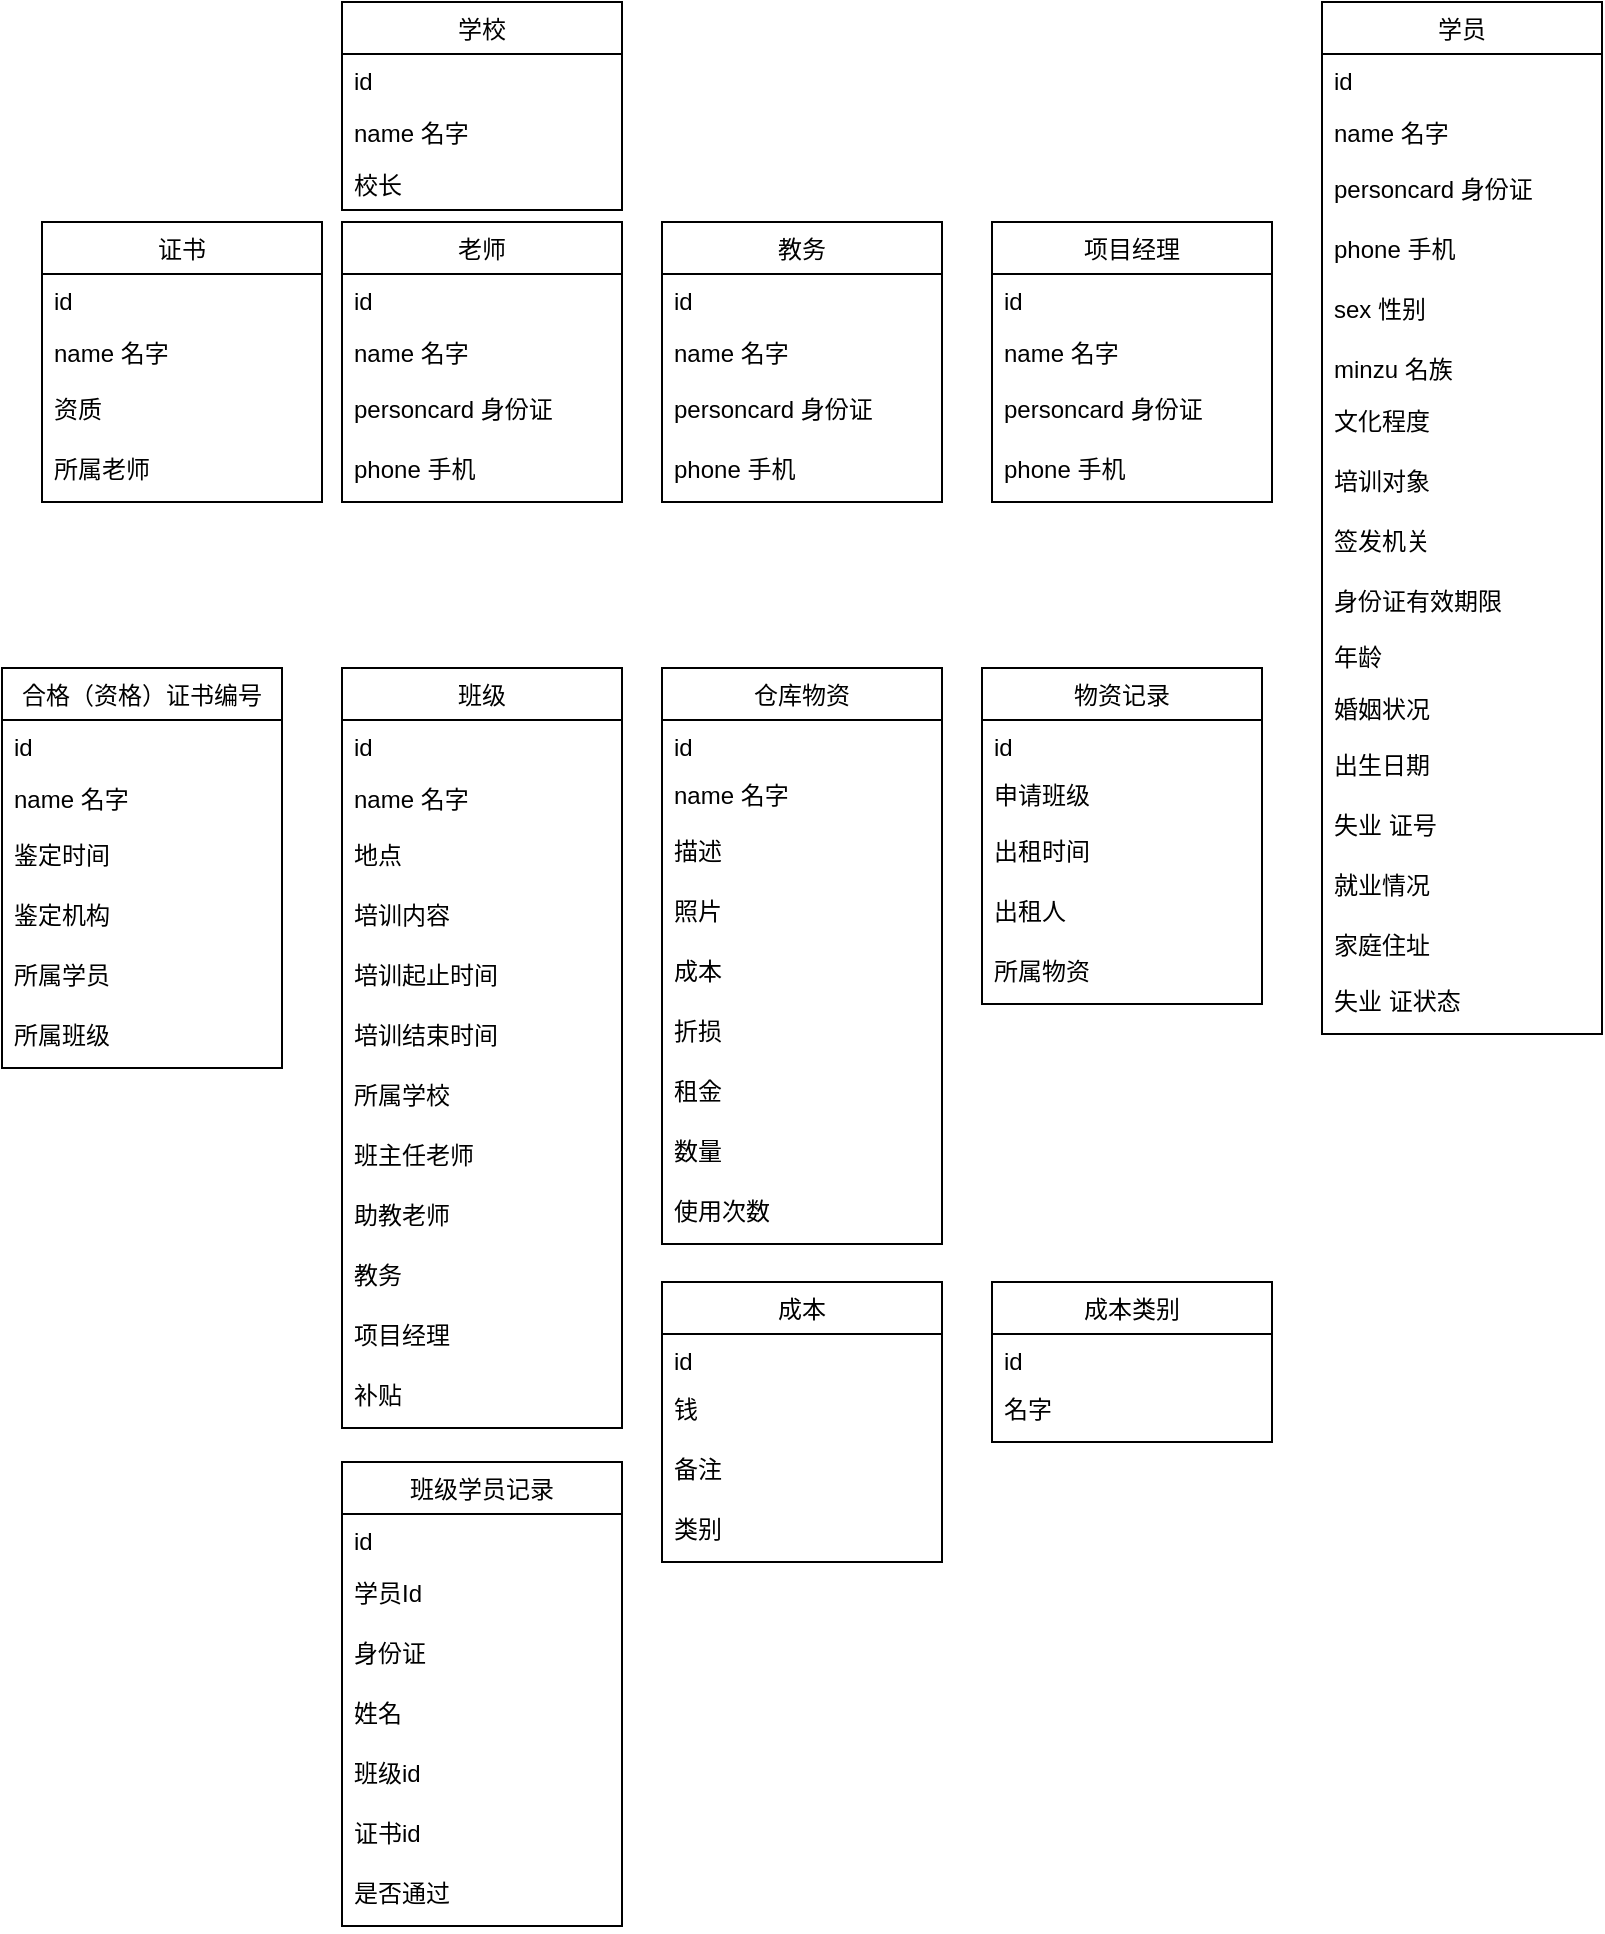 <mxfile version="12.4.2" type="github" pages="1">
  <diagram name="Page-1" id="c4acf3e9-155e-7222-9cf6-157b1a14988f">
    <mxGraphModel dx="2226" dy="735" grid="1" gridSize="10" guides="1" tooltips="1" connect="1" arrows="1" fold="1" page="1" pageScale="1" pageWidth="850" pageHeight="1100" background="#ffffff" math="0" shadow="0">
      <root>
        <mxCell id="0"/>
        <mxCell id="1" parent="0"/>
        <object label="学校" placeholders="1" id="DCEjESgWWxDY3fDXi7-q-1">
          <mxCell style="swimlane;fontStyle=0;childLayout=stackLayout;horizontal=1;startSize=26;fillColor=none;horizontalStack=0;resizeParent=1;resizeParentMax=0;resizeLast=0;collapsible=1;marginBottom=0;" parent="1" vertex="1">
            <mxGeometry x="30" y="20" width="140" height="104" as="geometry"/>
          </mxCell>
        </object>
        <mxCell id="DCEjESgWWxDY3fDXi7-q-2" value="id&#xa;" style="text;strokeColor=none;fillColor=none;align=left;verticalAlign=top;spacingLeft=4;spacingRight=4;overflow=hidden;rotatable=0;points=[[0,0.5],[1,0.5]];portConstraint=eastwest;" parent="DCEjESgWWxDY3fDXi7-q-1" vertex="1">
          <mxGeometry y="26" width="140" height="26" as="geometry"/>
        </mxCell>
        <mxCell id="DCEjESgWWxDY3fDXi7-q-3" value="name 名字" style="text;strokeColor=none;fillColor=none;align=left;verticalAlign=top;spacingLeft=4;spacingRight=4;overflow=hidden;rotatable=0;points=[[0,0.5],[1,0.5]];portConstraint=eastwest;" parent="DCEjESgWWxDY3fDXi7-q-1" vertex="1">
          <mxGeometry y="52" width="140" height="26" as="geometry"/>
        </mxCell>
        <mxCell id="uV5zr2iEdNJAFsknJArN-1" value="校长" style="text;strokeColor=none;fillColor=none;align=left;verticalAlign=top;spacingLeft=4;spacingRight=4;overflow=hidden;rotatable=0;points=[[0,0.5],[1,0.5]];portConstraint=eastwest;" parent="DCEjESgWWxDY3fDXi7-q-1" vertex="1">
          <mxGeometry y="78" width="140" height="26" as="geometry"/>
        </mxCell>
        <mxCell id="DCEjESgWWxDY3fDXi7-q-9" value="老师" style="swimlane;fontStyle=0;childLayout=stackLayout;horizontal=1;startSize=26;fillColor=none;horizontalStack=0;resizeParent=1;resizeParentMax=0;resizeLast=0;collapsible=1;marginBottom=0;" parent="1" vertex="1">
          <mxGeometry x="30" y="130" width="140" height="140" as="geometry"/>
        </mxCell>
        <mxCell id="DCEjESgWWxDY3fDXi7-q-10" value="id" style="text;strokeColor=none;fillColor=none;align=left;verticalAlign=top;spacingLeft=4;spacingRight=4;overflow=hidden;rotatable=0;points=[[0,0.5],[1,0.5]];portConstraint=eastwest;" parent="DCEjESgWWxDY3fDXi7-q-9" vertex="1">
          <mxGeometry y="26" width="140" height="26" as="geometry"/>
        </mxCell>
        <mxCell id="DCEjESgWWxDY3fDXi7-q-11" value="name 名字" style="text;strokeColor=none;fillColor=none;align=left;verticalAlign=top;spacingLeft=4;spacingRight=4;overflow=hidden;rotatable=0;points=[[0,0.5],[1,0.5]];portConstraint=eastwest;" parent="DCEjESgWWxDY3fDXi7-q-9" vertex="1">
          <mxGeometry y="52" width="140" height="28" as="geometry"/>
        </mxCell>
        <mxCell id="DCEjESgWWxDY3fDXi7-q-12" value="personcard 身份证" style="text;strokeColor=none;fillColor=none;align=left;verticalAlign=top;spacingLeft=4;spacingRight=4;overflow=hidden;rotatable=0;points=[[0,0.5],[1,0.5]];portConstraint=eastwest;" parent="DCEjESgWWxDY3fDXi7-q-9" vertex="1">
          <mxGeometry y="80" width="140" height="30" as="geometry"/>
        </mxCell>
        <mxCell id="DCEjESgWWxDY3fDXi7-q-15" value="phone 手机" style="text;strokeColor=none;fillColor=none;align=left;verticalAlign=top;spacingLeft=4;spacingRight=4;overflow=hidden;rotatable=0;points=[[0,0.5],[1,0.5]];portConstraint=eastwest;" parent="DCEjESgWWxDY3fDXi7-q-9" vertex="1">
          <mxGeometry y="110" width="140" height="30" as="geometry"/>
        </mxCell>
        <mxCell id="DCEjESgWWxDY3fDXi7-q-18" value="教务" style="swimlane;fontStyle=0;childLayout=stackLayout;horizontal=1;startSize=26;fillColor=none;horizontalStack=0;resizeParent=1;resizeParentMax=0;resizeLast=0;collapsible=1;marginBottom=0;" parent="1" vertex="1">
          <mxGeometry x="190" y="130" width="140" height="140" as="geometry"/>
        </mxCell>
        <mxCell id="DCEjESgWWxDY3fDXi7-q-19" value="id" style="text;strokeColor=none;fillColor=none;align=left;verticalAlign=top;spacingLeft=4;spacingRight=4;overflow=hidden;rotatable=0;points=[[0,0.5],[1,0.5]];portConstraint=eastwest;" parent="DCEjESgWWxDY3fDXi7-q-18" vertex="1">
          <mxGeometry y="26" width="140" height="26" as="geometry"/>
        </mxCell>
        <mxCell id="DCEjESgWWxDY3fDXi7-q-20" value="name 名字" style="text;strokeColor=none;fillColor=none;align=left;verticalAlign=top;spacingLeft=4;spacingRight=4;overflow=hidden;rotatable=0;points=[[0,0.5],[1,0.5]];portConstraint=eastwest;" parent="DCEjESgWWxDY3fDXi7-q-18" vertex="1">
          <mxGeometry y="52" width="140" height="28" as="geometry"/>
        </mxCell>
        <mxCell id="DCEjESgWWxDY3fDXi7-q-21" value="personcard 身份证" style="text;strokeColor=none;fillColor=none;align=left;verticalAlign=top;spacingLeft=4;spacingRight=4;overflow=hidden;rotatable=0;points=[[0,0.5],[1,0.5]];portConstraint=eastwest;" parent="DCEjESgWWxDY3fDXi7-q-18" vertex="1">
          <mxGeometry y="80" width="140" height="30" as="geometry"/>
        </mxCell>
        <mxCell id="DCEjESgWWxDY3fDXi7-q-22" value="phone 手机" style="text;strokeColor=none;fillColor=none;align=left;verticalAlign=top;spacingLeft=4;spacingRight=4;overflow=hidden;rotatable=0;points=[[0,0.5],[1,0.5]];portConstraint=eastwest;" parent="DCEjESgWWxDY3fDXi7-q-18" vertex="1">
          <mxGeometry y="110" width="140" height="30" as="geometry"/>
        </mxCell>
        <mxCell id="DCEjESgWWxDY3fDXi7-q-25" value="学员" style="swimlane;fontStyle=0;childLayout=stackLayout;horizontal=1;startSize=26;fillColor=none;horizontalStack=0;resizeParent=1;resizeParentMax=0;resizeLast=0;collapsible=1;marginBottom=0;" parent="1" vertex="1">
          <mxGeometry x="520" y="20" width="140" height="516" as="geometry"/>
        </mxCell>
        <mxCell id="DCEjESgWWxDY3fDXi7-q-26" value="id" style="text;strokeColor=none;fillColor=none;align=left;verticalAlign=top;spacingLeft=4;spacingRight=4;overflow=hidden;rotatable=0;points=[[0,0.5],[1,0.5]];portConstraint=eastwest;" parent="DCEjESgWWxDY3fDXi7-q-25" vertex="1">
          <mxGeometry y="26" width="140" height="26" as="geometry"/>
        </mxCell>
        <mxCell id="DCEjESgWWxDY3fDXi7-q-38" value="name 名字" style="text;strokeColor=none;fillColor=none;align=left;verticalAlign=top;spacingLeft=4;spacingRight=4;overflow=hidden;rotatable=0;points=[[0,0.5],[1,0.5]];portConstraint=eastwest;" parent="DCEjESgWWxDY3fDXi7-q-25" vertex="1">
          <mxGeometry y="52" width="140" height="28" as="geometry"/>
        </mxCell>
        <mxCell id="DCEjESgWWxDY3fDXi7-q-40" value="personcard 身份证" style="text;strokeColor=none;fillColor=none;align=left;verticalAlign=top;spacingLeft=4;spacingRight=4;overflow=hidden;rotatable=0;points=[[0,0.5],[1,0.5]];portConstraint=eastwest;" parent="DCEjESgWWxDY3fDXi7-q-25" vertex="1">
          <mxGeometry y="80" width="140" height="30" as="geometry"/>
        </mxCell>
        <mxCell id="DCEjESgWWxDY3fDXi7-q-35" value="phone 手机" style="text;strokeColor=none;fillColor=none;align=left;verticalAlign=top;spacingLeft=4;spacingRight=4;overflow=hidden;rotatable=0;points=[[0,0.5],[1,0.5]];portConstraint=eastwest;" parent="DCEjESgWWxDY3fDXi7-q-25" vertex="1">
          <mxGeometry y="110" width="140" height="30" as="geometry"/>
        </mxCell>
        <mxCell id="DCEjESgWWxDY3fDXi7-q-41" value="sex 性别" style="text;strokeColor=none;fillColor=none;align=left;verticalAlign=top;spacingLeft=4;spacingRight=4;overflow=hidden;rotatable=0;points=[[0,0.5],[1,0.5]];portConstraint=eastwest;" parent="DCEjESgWWxDY3fDXi7-q-25" vertex="1">
          <mxGeometry y="140" width="140" height="30" as="geometry"/>
        </mxCell>
        <mxCell id="DCEjESgWWxDY3fDXi7-q-39" value="minzu 名族" style="text;strokeColor=none;fillColor=none;align=left;verticalAlign=top;spacingLeft=4;spacingRight=4;overflow=hidden;rotatable=0;points=[[0,0.5],[1,0.5]];portConstraint=eastwest;" parent="DCEjESgWWxDY3fDXi7-q-25" vertex="1">
          <mxGeometry y="170" width="140" height="26" as="geometry"/>
        </mxCell>
        <mxCell id="DCEjESgWWxDY3fDXi7-q-37" value="文化程度" style="text;strokeColor=none;fillColor=none;align=left;verticalAlign=top;spacingLeft=4;spacingRight=4;overflow=hidden;rotatable=0;points=[[0,0.5],[1,0.5]];portConstraint=eastwest;" parent="DCEjESgWWxDY3fDXi7-q-25" vertex="1">
          <mxGeometry y="196" width="140" height="30" as="geometry"/>
        </mxCell>
        <mxCell id="DCEjESgWWxDY3fDXi7-q-36" value="培训对象" style="text;strokeColor=none;fillColor=none;align=left;verticalAlign=top;spacingLeft=4;spacingRight=4;overflow=hidden;rotatable=0;points=[[0,0.5],[1,0.5]];portConstraint=eastwest;" parent="DCEjESgWWxDY3fDXi7-q-25" vertex="1">
          <mxGeometry y="226" width="140" height="30" as="geometry"/>
        </mxCell>
        <mxCell id="DCEjESgWWxDY3fDXi7-q-34" value="签发机关" style="text;strokeColor=none;fillColor=none;align=left;verticalAlign=top;spacingLeft=4;spacingRight=4;overflow=hidden;rotatable=0;points=[[0,0.5],[1,0.5]];portConstraint=eastwest;" parent="DCEjESgWWxDY3fDXi7-q-25" vertex="1">
          <mxGeometry y="256" width="140" height="30" as="geometry"/>
        </mxCell>
        <mxCell id="DCEjESgWWxDY3fDXi7-q-33" value="身份证有效期限" style="text;strokeColor=none;fillColor=none;align=left;verticalAlign=top;spacingLeft=4;spacingRight=4;overflow=hidden;rotatable=0;points=[[0,0.5],[1,0.5]];portConstraint=eastwest;" parent="DCEjESgWWxDY3fDXi7-q-25" vertex="1">
          <mxGeometry y="286" width="140" height="28" as="geometry"/>
        </mxCell>
        <mxCell id="DCEjESgWWxDY3fDXi7-q-32" value="年龄" style="text;strokeColor=none;fillColor=none;align=left;verticalAlign=top;spacingLeft=4;spacingRight=4;overflow=hidden;rotatable=0;points=[[0,0.5],[1,0.5]];portConstraint=eastwest;" parent="DCEjESgWWxDY3fDXi7-q-25" vertex="1">
          <mxGeometry y="314" width="140" height="26" as="geometry"/>
        </mxCell>
        <mxCell id="DCEjESgWWxDY3fDXi7-q-27" value="婚姻状况" style="text;strokeColor=none;fillColor=none;align=left;verticalAlign=top;spacingLeft=4;spacingRight=4;overflow=hidden;rotatable=0;points=[[0,0.5],[1,0.5]];portConstraint=eastwest;" parent="DCEjESgWWxDY3fDXi7-q-25" vertex="1">
          <mxGeometry y="340" width="140" height="28" as="geometry"/>
        </mxCell>
        <mxCell id="DCEjESgWWxDY3fDXi7-q-28" value="出生日期" style="text;strokeColor=none;fillColor=none;align=left;verticalAlign=top;spacingLeft=4;spacingRight=4;overflow=hidden;rotatable=0;points=[[0,0.5],[1,0.5]];portConstraint=eastwest;" parent="DCEjESgWWxDY3fDXi7-q-25" vertex="1">
          <mxGeometry y="368" width="140" height="30" as="geometry"/>
        </mxCell>
        <mxCell id="DCEjESgWWxDY3fDXi7-q-44" value="失业 证号" style="text;strokeColor=none;fillColor=none;align=left;verticalAlign=top;spacingLeft=4;spacingRight=4;overflow=hidden;rotatable=0;points=[[0,0.5],[1,0.5]];portConstraint=eastwest;" parent="DCEjESgWWxDY3fDXi7-q-25" vertex="1">
          <mxGeometry y="398" width="140" height="30" as="geometry"/>
        </mxCell>
        <mxCell id="DCEjESgWWxDY3fDXi7-q-43" value="就业情况" style="text;strokeColor=none;fillColor=none;align=left;verticalAlign=top;spacingLeft=4;spacingRight=4;overflow=hidden;rotatable=0;points=[[0,0.5],[1,0.5]];portConstraint=eastwest;" parent="DCEjESgWWxDY3fDXi7-q-25" vertex="1">
          <mxGeometry y="428" width="140" height="30" as="geometry"/>
        </mxCell>
        <mxCell id="DCEjESgWWxDY3fDXi7-q-42" value="家庭住址" style="text;strokeColor=none;fillColor=none;align=left;verticalAlign=top;spacingLeft=4;spacingRight=4;overflow=hidden;rotatable=0;points=[[0,0.5],[1,0.5]];portConstraint=eastwest;" parent="DCEjESgWWxDY3fDXi7-q-25" vertex="1">
          <mxGeometry y="458" width="140" height="28" as="geometry"/>
        </mxCell>
        <mxCell id="DCEjESgWWxDY3fDXi7-q-29" value="失业 证状态&#xa;" style="text;strokeColor=none;fillColor=none;align=left;verticalAlign=top;spacingLeft=4;spacingRight=4;overflow=hidden;rotatable=0;points=[[0,0.5],[1,0.5]];portConstraint=eastwest;" parent="DCEjESgWWxDY3fDXi7-q-25" vertex="1">
          <mxGeometry y="486" width="140" height="30" as="geometry"/>
        </mxCell>
        <mxCell id="DCEjESgWWxDY3fDXi7-q-45" value="合格（资格）证书编号" style="swimlane;fontStyle=0;childLayout=stackLayout;horizontal=1;startSize=26;fillColor=none;horizontalStack=0;resizeParent=1;resizeParentMax=0;resizeLast=0;collapsible=1;marginBottom=0;" parent="1" vertex="1">
          <mxGeometry x="-140" y="353" width="140" height="200" as="geometry"/>
        </mxCell>
        <mxCell id="DCEjESgWWxDY3fDXi7-q-46" value="id" style="text;strokeColor=none;fillColor=none;align=left;verticalAlign=top;spacingLeft=4;spacingRight=4;overflow=hidden;rotatable=0;points=[[0,0.5],[1,0.5]];portConstraint=eastwest;" parent="DCEjESgWWxDY3fDXi7-q-45" vertex="1">
          <mxGeometry y="26" width="140" height="26" as="geometry"/>
        </mxCell>
        <mxCell id="DCEjESgWWxDY3fDXi7-q-47" value="name 名字" style="text;strokeColor=none;fillColor=none;align=left;verticalAlign=top;spacingLeft=4;spacingRight=4;overflow=hidden;rotatable=0;points=[[0,0.5],[1,0.5]];portConstraint=eastwest;" parent="DCEjESgWWxDY3fDXi7-q-45" vertex="1">
          <mxGeometry y="52" width="140" height="28" as="geometry"/>
        </mxCell>
        <mxCell id="DCEjESgWWxDY3fDXi7-q-49" value="鉴定时间" style="text;strokeColor=none;fillColor=none;align=left;verticalAlign=top;spacingLeft=4;spacingRight=4;overflow=hidden;rotatable=0;points=[[0,0.5],[1,0.5]];portConstraint=eastwest;" parent="DCEjESgWWxDY3fDXi7-q-45" vertex="1">
          <mxGeometry y="80" width="140" height="30" as="geometry"/>
        </mxCell>
        <mxCell id="DCEjESgWWxDY3fDXi7-q-50" value="鉴定机构" style="text;strokeColor=none;fillColor=none;align=left;verticalAlign=top;spacingLeft=4;spacingRight=4;overflow=hidden;rotatable=0;points=[[0,0.5],[1,0.5]];portConstraint=eastwest;" parent="DCEjESgWWxDY3fDXi7-q-45" vertex="1">
          <mxGeometry y="110" width="140" height="30" as="geometry"/>
        </mxCell>
        <mxCell id="DCEjESgWWxDY3fDXi7-q-53" value="所属学员" style="text;strokeColor=none;fillColor=none;align=left;verticalAlign=top;spacingLeft=4;spacingRight=4;overflow=hidden;rotatable=0;points=[[0,0.5],[1,0.5]];portConstraint=eastwest;" parent="DCEjESgWWxDY3fDXi7-q-45" vertex="1">
          <mxGeometry y="140" width="140" height="30" as="geometry"/>
        </mxCell>
        <mxCell id="DCEjESgWWxDY3fDXi7-q-52" value="所属班级" style="text;strokeColor=none;fillColor=none;align=left;verticalAlign=top;spacingLeft=4;spacingRight=4;overflow=hidden;rotatable=0;points=[[0,0.5],[1,0.5]];portConstraint=eastwest;" parent="DCEjESgWWxDY3fDXi7-q-45" vertex="1">
          <mxGeometry y="170" width="140" height="30" as="geometry"/>
        </mxCell>
        <mxCell id="DCEjESgWWxDY3fDXi7-q-54" value="项目经理" style="swimlane;fontStyle=0;childLayout=stackLayout;horizontal=1;startSize=26;fillColor=none;horizontalStack=0;resizeParent=1;resizeParentMax=0;resizeLast=0;collapsible=1;marginBottom=0;" parent="1" vertex="1">
          <mxGeometry x="355" y="130" width="140" height="140" as="geometry"/>
        </mxCell>
        <mxCell id="DCEjESgWWxDY3fDXi7-q-55" value="id" style="text;strokeColor=none;fillColor=none;align=left;verticalAlign=top;spacingLeft=4;spacingRight=4;overflow=hidden;rotatable=0;points=[[0,0.5],[1,0.5]];portConstraint=eastwest;" parent="DCEjESgWWxDY3fDXi7-q-54" vertex="1">
          <mxGeometry y="26" width="140" height="26" as="geometry"/>
        </mxCell>
        <mxCell id="DCEjESgWWxDY3fDXi7-q-56" value="name 名字" style="text;strokeColor=none;fillColor=none;align=left;verticalAlign=top;spacingLeft=4;spacingRight=4;overflow=hidden;rotatable=0;points=[[0,0.5],[1,0.5]];portConstraint=eastwest;" parent="DCEjESgWWxDY3fDXi7-q-54" vertex="1">
          <mxGeometry y="52" width="140" height="28" as="geometry"/>
        </mxCell>
        <mxCell id="DCEjESgWWxDY3fDXi7-q-57" value="personcard 身份证" style="text;strokeColor=none;fillColor=none;align=left;verticalAlign=top;spacingLeft=4;spacingRight=4;overflow=hidden;rotatable=0;points=[[0,0.5],[1,0.5]];portConstraint=eastwest;" parent="DCEjESgWWxDY3fDXi7-q-54" vertex="1">
          <mxGeometry y="80" width="140" height="30" as="geometry"/>
        </mxCell>
        <mxCell id="DCEjESgWWxDY3fDXi7-q-58" value="phone 手机" style="text;strokeColor=none;fillColor=none;align=left;verticalAlign=top;spacingLeft=4;spacingRight=4;overflow=hidden;rotatable=0;points=[[0,0.5],[1,0.5]];portConstraint=eastwest;" parent="DCEjESgWWxDY3fDXi7-q-54" vertex="1">
          <mxGeometry y="110" width="140" height="30" as="geometry"/>
        </mxCell>
        <mxCell id="DCEjESgWWxDY3fDXi7-q-61" value="班级" style="swimlane;fontStyle=0;childLayout=stackLayout;horizontal=1;startSize=26;fillColor=none;horizontalStack=0;resizeParent=1;resizeParentMax=0;resizeLast=0;collapsible=1;marginBottom=0;" parent="1" vertex="1">
          <mxGeometry x="30" y="353" width="140" height="380" as="geometry"/>
        </mxCell>
        <mxCell id="DCEjESgWWxDY3fDXi7-q-62" value="id" style="text;strokeColor=none;fillColor=none;align=left;verticalAlign=top;spacingLeft=4;spacingRight=4;overflow=hidden;rotatable=0;points=[[0,0.5],[1,0.5]];portConstraint=eastwest;" parent="DCEjESgWWxDY3fDXi7-q-61" vertex="1">
          <mxGeometry y="26" width="140" height="26" as="geometry"/>
        </mxCell>
        <mxCell id="DCEjESgWWxDY3fDXi7-q-63" value="name 名字" style="text;strokeColor=none;fillColor=none;align=left;verticalAlign=top;spacingLeft=4;spacingRight=4;overflow=hidden;rotatable=0;points=[[0,0.5],[1,0.5]];portConstraint=eastwest;" parent="DCEjESgWWxDY3fDXi7-q-61" vertex="1">
          <mxGeometry y="52" width="140" height="28" as="geometry"/>
        </mxCell>
        <mxCell id="DCEjESgWWxDY3fDXi7-q-64" value="地点" style="text;strokeColor=none;fillColor=none;align=left;verticalAlign=top;spacingLeft=4;spacingRight=4;overflow=hidden;rotatable=0;points=[[0,0.5],[1,0.5]];portConstraint=eastwest;" parent="DCEjESgWWxDY3fDXi7-q-61" vertex="1">
          <mxGeometry y="80" width="140" height="30" as="geometry"/>
        </mxCell>
        <mxCell id="DCEjESgWWxDY3fDXi7-q-68" value="培训内容" style="text;strokeColor=none;fillColor=none;align=left;verticalAlign=top;spacingLeft=4;spacingRight=4;overflow=hidden;rotatable=0;points=[[0,0.5],[1,0.5]];portConstraint=eastwest;" parent="DCEjESgWWxDY3fDXi7-q-61" vertex="1">
          <mxGeometry y="110" width="140" height="30" as="geometry"/>
        </mxCell>
        <mxCell id="DCEjESgWWxDY3fDXi7-q-65" value="培训起止时间" style="text;strokeColor=none;fillColor=none;align=left;verticalAlign=top;spacingLeft=4;spacingRight=4;overflow=hidden;rotatable=0;points=[[0,0.5],[1,0.5]];portConstraint=eastwest;" parent="DCEjESgWWxDY3fDXi7-q-61" vertex="1">
          <mxGeometry y="140" width="140" height="30" as="geometry"/>
        </mxCell>
        <mxCell id="DCEjESgWWxDY3fDXi7-q-66" value="培训结束时间" style="text;strokeColor=none;fillColor=none;align=left;verticalAlign=top;spacingLeft=4;spacingRight=4;overflow=hidden;rotatable=0;points=[[0,0.5],[1,0.5]];portConstraint=eastwest;" parent="DCEjESgWWxDY3fDXi7-q-61" vertex="1">
          <mxGeometry y="170" width="140" height="30" as="geometry"/>
        </mxCell>
        <mxCell id="DCEjESgWWxDY3fDXi7-q-67" value="所属学校" style="text;strokeColor=none;fillColor=none;align=left;verticalAlign=top;spacingLeft=4;spacingRight=4;overflow=hidden;rotatable=0;points=[[0,0.5],[1,0.5]];portConstraint=eastwest;" parent="DCEjESgWWxDY3fDXi7-q-61" vertex="1">
          <mxGeometry y="200" width="140" height="30" as="geometry"/>
        </mxCell>
        <mxCell id="DCEjESgWWxDY3fDXi7-q-74" value="班主任老师" style="text;strokeColor=none;fillColor=none;align=left;verticalAlign=top;spacingLeft=4;spacingRight=4;overflow=hidden;rotatable=0;points=[[0,0.5],[1,0.5]];portConstraint=eastwest;" parent="DCEjESgWWxDY3fDXi7-q-61" vertex="1">
          <mxGeometry y="230" width="140" height="30" as="geometry"/>
        </mxCell>
        <mxCell id="DCEjESgWWxDY3fDXi7-q-73" value="助教老师" style="text;strokeColor=none;fillColor=none;align=left;verticalAlign=top;spacingLeft=4;spacingRight=4;overflow=hidden;rotatable=0;points=[[0,0.5],[1,0.5]];portConstraint=eastwest;" parent="DCEjESgWWxDY3fDXi7-q-61" vertex="1">
          <mxGeometry y="260" width="140" height="30" as="geometry"/>
        </mxCell>
        <mxCell id="DCEjESgWWxDY3fDXi7-q-72" value="教务" style="text;strokeColor=none;fillColor=none;align=left;verticalAlign=top;spacingLeft=4;spacingRight=4;overflow=hidden;rotatable=0;points=[[0,0.5],[1,0.5]];portConstraint=eastwest;" parent="DCEjESgWWxDY3fDXi7-q-61" vertex="1">
          <mxGeometry y="290" width="140" height="30" as="geometry"/>
        </mxCell>
        <mxCell id="DCEjESgWWxDY3fDXi7-q-71" value="项目经理" style="text;strokeColor=none;fillColor=none;align=left;verticalAlign=top;spacingLeft=4;spacingRight=4;overflow=hidden;rotatable=0;points=[[0,0.5],[1,0.5]];portConstraint=eastwest;" parent="DCEjESgWWxDY3fDXi7-q-61" vertex="1">
          <mxGeometry y="320" width="140" height="30" as="geometry"/>
        </mxCell>
        <mxCell id="DCEjESgWWxDY3fDXi7-q-125" value="补贴" style="text;strokeColor=none;fillColor=none;align=left;verticalAlign=top;spacingLeft=4;spacingRight=4;overflow=hidden;rotatable=0;points=[[0,0.5],[1,0.5]];portConstraint=eastwest;" parent="DCEjESgWWxDY3fDXi7-q-61" vertex="1">
          <mxGeometry y="350" width="140" height="30" as="geometry"/>
        </mxCell>
        <mxCell id="DCEjESgWWxDY3fDXi7-q-75" value="仓库物资" style="swimlane;fontStyle=0;childLayout=stackLayout;horizontal=1;startSize=26;fillColor=none;horizontalStack=0;resizeParent=1;resizeParentMax=0;resizeLast=0;collapsible=1;marginBottom=0;" parent="1" vertex="1">
          <mxGeometry x="190" y="353" width="140" height="288" as="geometry"/>
        </mxCell>
        <mxCell id="DCEjESgWWxDY3fDXi7-q-76" value="id" style="text;strokeColor=none;fillColor=none;align=left;verticalAlign=top;spacingLeft=4;spacingRight=4;overflow=hidden;rotatable=0;points=[[0,0.5],[1,0.5]];portConstraint=eastwest;" parent="DCEjESgWWxDY3fDXi7-q-75" vertex="1">
          <mxGeometry y="26" width="140" height="24" as="geometry"/>
        </mxCell>
        <mxCell id="DCEjESgWWxDY3fDXi7-q-77" value="name 名字" style="text;strokeColor=none;fillColor=none;align=left;verticalAlign=top;spacingLeft=4;spacingRight=4;overflow=hidden;rotatable=0;points=[[0,0.5],[1,0.5]];portConstraint=eastwest;" parent="DCEjESgWWxDY3fDXi7-q-75" vertex="1">
          <mxGeometry y="50" width="140" height="28" as="geometry"/>
        </mxCell>
        <mxCell id="DCEjESgWWxDY3fDXi7-q-78" value="描述" style="text;strokeColor=none;fillColor=none;align=left;verticalAlign=top;spacingLeft=4;spacingRight=4;overflow=hidden;rotatable=0;points=[[0,0.5],[1,0.5]];portConstraint=eastwest;" parent="DCEjESgWWxDY3fDXi7-q-75" vertex="1">
          <mxGeometry y="78" width="140" height="30" as="geometry"/>
        </mxCell>
        <mxCell id="DCEjESgWWxDY3fDXi7-q-79" value="照片" style="text;strokeColor=none;fillColor=none;align=left;verticalAlign=top;spacingLeft=4;spacingRight=4;overflow=hidden;rotatable=0;points=[[0,0.5],[1,0.5]];portConstraint=eastwest;" parent="DCEjESgWWxDY3fDXi7-q-75" vertex="1">
          <mxGeometry y="108" width="140" height="30" as="geometry"/>
        </mxCell>
        <mxCell id="DCEjESgWWxDY3fDXi7-q-80" value="成本" style="text;strokeColor=none;fillColor=none;align=left;verticalAlign=top;spacingLeft=4;spacingRight=4;overflow=hidden;rotatable=0;points=[[0,0.5],[1,0.5]];portConstraint=eastwest;" parent="DCEjESgWWxDY3fDXi7-q-75" vertex="1">
          <mxGeometry y="138" width="140" height="30" as="geometry"/>
        </mxCell>
        <mxCell id="DCEjESgWWxDY3fDXi7-q-81" value="折损" style="text;strokeColor=none;fillColor=none;align=left;verticalAlign=top;spacingLeft=4;spacingRight=4;overflow=hidden;rotatable=0;points=[[0,0.5],[1,0.5]];portConstraint=eastwest;" parent="DCEjESgWWxDY3fDXi7-q-75" vertex="1">
          <mxGeometry y="168" width="140" height="30" as="geometry"/>
        </mxCell>
        <mxCell id="DCEjESgWWxDY3fDXi7-q-82" value="租金" style="text;strokeColor=none;fillColor=none;align=left;verticalAlign=top;spacingLeft=4;spacingRight=4;overflow=hidden;rotatable=0;points=[[0,0.5],[1,0.5]];portConstraint=eastwest;" parent="DCEjESgWWxDY3fDXi7-q-75" vertex="1">
          <mxGeometry y="198" width="140" height="30" as="geometry"/>
        </mxCell>
        <mxCell id="DCEjESgWWxDY3fDXi7-q-83" value="数量" style="text;strokeColor=none;fillColor=none;align=left;verticalAlign=top;spacingLeft=4;spacingRight=4;overflow=hidden;rotatable=0;points=[[0,0.5],[1,0.5]];portConstraint=eastwest;" parent="DCEjESgWWxDY3fDXi7-q-75" vertex="1">
          <mxGeometry y="228" width="140" height="30" as="geometry"/>
        </mxCell>
        <mxCell id="DCEjESgWWxDY3fDXi7-q-87" value="使用次数" style="text;strokeColor=none;fillColor=none;align=left;verticalAlign=top;spacingLeft=4;spacingRight=4;overflow=hidden;rotatable=0;points=[[0,0.5],[1,0.5]];portConstraint=eastwest;" parent="DCEjESgWWxDY3fDXi7-q-75" vertex="1">
          <mxGeometry y="258" width="140" height="30" as="geometry"/>
        </mxCell>
        <mxCell id="DCEjESgWWxDY3fDXi7-q-88" value="物资记录" style="swimlane;fontStyle=0;childLayout=stackLayout;horizontal=1;startSize=26;fillColor=none;horizontalStack=0;resizeParent=1;resizeParentMax=0;resizeLast=0;collapsible=1;marginBottom=0;" parent="1" vertex="1">
          <mxGeometry x="350" y="353" width="140" height="168" as="geometry"/>
        </mxCell>
        <mxCell id="DCEjESgWWxDY3fDXi7-q-89" value="id" style="text;strokeColor=none;fillColor=none;align=left;verticalAlign=top;spacingLeft=4;spacingRight=4;overflow=hidden;rotatable=0;points=[[0,0.5],[1,0.5]];portConstraint=eastwest;" parent="DCEjESgWWxDY3fDXi7-q-88" vertex="1">
          <mxGeometry y="26" width="140" height="24" as="geometry"/>
        </mxCell>
        <mxCell id="DCEjESgWWxDY3fDXi7-q-90" value="申请班级" style="text;strokeColor=none;fillColor=none;align=left;verticalAlign=top;spacingLeft=4;spacingRight=4;overflow=hidden;rotatable=0;points=[[0,0.5],[1,0.5]];portConstraint=eastwest;" parent="DCEjESgWWxDY3fDXi7-q-88" vertex="1">
          <mxGeometry y="50" width="140" height="28" as="geometry"/>
        </mxCell>
        <mxCell id="DCEjESgWWxDY3fDXi7-q-95" value="出租时间" style="text;strokeColor=none;fillColor=none;align=left;verticalAlign=top;spacingLeft=4;spacingRight=4;overflow=hidden;rotatable=0;points=[[0,0.5],[1,0.5]];portConstraint=eastwest;" parent="DCEjESgWWxDY3fDXi7-q-88" vertex="1">
          <mxGeometry y="78" width="140" height="30" as="geometry"/>
        </mxCell>
        <mxCell id="DCEjESgWWxDY3fDXi7-q-96" value="出租人" style="text;strokeColor=none;fillColor=none;align=left;verticalAlign=top;spacingLeft=4;spacingRight=4;overflow=hidden;rotatable=0;points=[[0,0.5],[1,0.5]];portConstraint=eastwest;" parent="DCEjESgWWxDY3fDXi7-q-88" vertex="1">
          <mxGeometry y="108" width="140" height="30" as="geometry"/>
        </mxCell>
        <mxCell id="DCEjESgWWxDY3fDXi7-q-97" value="所属物资" style="text;strokeColor=none;fillColor=none;align=left;verticalAlign=top;spacingLeft=4;spacingRight=4;overflow=hidden;rotatable=0;points=[[0,0.5],[1,0.5]];portConstraint=eastwest;" parent="DCEjESgWWxDY3fDXi7-q-88" vertex="1">
          <mxGeometry y="138" width="140" height="30" as="geometry"/>
        </mxCell>
        <mxCell id="DCEjESgWWxDY3fDXi7-q-98" value="成本" style="swimlane;fontStyle=0;childLayout=stackLayout;horizontal=1;startSize=26;fillColor=none;horizontalStack=0;resizeParent=1;resizeParentMax=0;resizeLast=0;collapsible=1;marginBottom=0;" parent="1" vertex="1">
          <mxGeometry x="190" y="660" width="140" height="140" as="geometry"/>
        </mxCell>
        <mxCell id="DCEjESgWWxDY3fDXi7-q-99" value="id" style="text;strokeColor=none;fillColor=none;align=left;verticalAlign=top;spacingLeft=4;spacingRight=4;overflow=hidden;rotatable=0;points=[[0,0.5],[1,0.5]];portConstraint=eastwest;" parent="DCEjESgWWxDY3fDXi7-q-98" vertex="1">
          <mxGeometry y="26" width="140" height="24" as="geometry"/>
        </mxCell>
        <mxCell id="DCEjESgWWxDY3fDXi7-q-105" value="钱" style="text;strokeColor=none;fillColor=none;align=left;verticalAlign=top;spacingLeft=4;spacingRight=4;overflow=hidden;rotatable=0;points=[[0,0.5],[1,0.5]];portConstraint=eastwest;" parent="DCEjESgWWxDY3fDXi7-q-98" vertex="1">
          <mxGeometry y="50" width="140" height="30" as="geometry"/>
        </mxCell>
        <mxCell id="DCEjESgWWxDY3fDXi7-q-106" value="备注" style="text;strokeColor=none;fillColor=none;align=left;verticalAlign=top;spacingLeft=4;spacingRight=4;overflow=hidden;rotatable=0;points=[[0,0.5],[1,0.5]];portConstraint=eastwest;" parent="DCEjESgWWxDY3fDXi7-q-98" vertex="1">
          <mxGeometry y="80" width="140" height="30" as="geometry"/>
        </mxCell>
        <mxCell id="DCEjESgWWxDY3fDXi7-q-107" value="类别" style="text;strokeColor=none;fillColor=none;align=left;verticalAlign=top;spacingLeft=4;spacingRight=4;overflow=hidden;rotatable=0;points=[[0,0.5],[1,0.5]];portConstraint=eastwest;" parent="DCEjESgWWxDY3fDXi7-q-98" vertex="1">
          <mxGeometry y="110" width="140" height="30" as="geometry"/>
        </mxCell>
        <mxCell id="DCEjESgWWxDY3fDXi7-q-108" value="成本类别" style="swimlane;fontStyle=0;childLayout=stackLayout;horizontal=1;startSize=26;fillColor=none;horizontalStack=0;resizeParent=1;resizeParentMax=0;resizeLast=0;collapsible=1;marginBottom=0;" parent="1" vertex="1">
          <mxGeometry x="355" y="660" width="140" height="80" as="geometry"/>
        </mxCell>
        <mxCell id="DCEjESgWWxDY3fDXi7-q-109" value="id" style="text;strokeColor=none;fillColor=none;align=left;verticalAlign=top;spacingLeft=4;spacingRight=4;overflow=hidden;rotatable=0;points=[[0,0.5],[1,0.5]];portConstraint=eastwest;" parent="DCEjESgWWxDY3fDXi7-q-108" vertex="1">
          <mxGeometry y="26" width="140" height="24" as="geometry"/>
        </mxCell>
        <mxCell id="DCEjESgWWxDY3fDXi7-q-110" value="名字" style="text;strokeColor=none;fillColor=none;align=left;verticalAlign=top;spacingLeft=4;spacingRight=4;overflow=hidden;rotatable=0;points=[[0,0.5],[1,0.5]];portConstraint=eastwest;" parent="DCEjESgWWxDY3fDXi7-q-108" vertex="1">
          <mxGeometry y="50" width="140" height="30" as="geometry"/>
        </mxCell>
        <mxCell id="DCEjESgWWxDY3fDXi7-q-113" value="班级学员记录" style="swimlane;fontStyle=0;childLayout=stackLayout;horizontal=1;startSize=26;fillColor=none;horizontalStack=0;resizeParent=1;resizeParentMax=0;resizeLast=0;collapsible=1;marginBottom=0;" parent="1" vertex="1">
          <mxGeometry x="30" y="750" width="140" height="232" as="geometry"/>
        </mxCell>
        <mxCell id="DCEjESgWWxDY3fDXi7-q-114" value="id" style="text;strokeColor=none;fillColor=none;align=left;verticalAlign=top;spacingLeft=4;spacingRight=4;overflow=hidden;rotatable=0;points=[[0,0.5],[1,0.5]];portConstraint=eastwest;" parent="DCEjESgWWxDY3fDXi7-q-113" vertex="1">
          <mxGeometry y="26" width="140" height="26" as="geometry"/>
        </mxCell>
        <mxCell id="DCEjESgWWxDY3fDXi7-q-116" value="学员Id" style="text;strokeColor=none;fillColor=none;align=left;verticalAlign=top;spacingLeft=4;spacingRight=4;overflow=hidden;rotatable=0;points=[[0,0.5],[1,0.5]];portConstraint=eastwest;" parent="DCEjESgWWxDY3fDXi7-q-113" vertex="1">
          <mxGeometry y="52" width="140" height="30" as="geometry"/>
        </mxCell>
        <mxCell id="DCEjESgWWxDY3fDXi7-q-117" value="身份证" style="text;strokeColor=none;fillColor=none;align=left;verticalAlign=top;spacingLeft=4;spacingRight=4;overflow=hidden;rotatable=0;points=[[0,0.5],[1,0.5]];portConstraint=eastwest;" parent="DCEjESgWWxDY3fDXi7-q-113" vertex="1">
          <mxGeometry y="82" width="140" height="30" as="geometry"/>
        </mxCell>
        <mxCell id="DCEjESgWWxDY3fDXi7-q-118" value="姓名" style="text;strokeColor=none;fillColor=none;align=left;verticalAlign=top;spacingLeft=4;spacingRight=4;overflow=hidden;rotatable=0;points=[[0,0.5],[1,0.5]];portConstraint=eastwest;" parent="DCEjESgWWxDY3fDXi7-q-113" vertex="1">
          <mxGeometry y="112" width="140" height="30" as="geometry"/>
        </mxCell>
        <mxCell id="DCEjESgWWxDY3fDXi7-q-119" value="班级id" style="text;strokeColor=none;fillColor=none;align=left;verticalAlign=top;spacingLeft=4;spacingRight=4;overflow=hidden;rotatable=0;points=[[0,0.5],[1,0.5]];portConstraint=eastwest;" parent="DCEjESgWWxDY3fDXi7-q-113" vertex="1">
          <mxGeometry y="142" width="140" height="30" as="geometry"/>
        </mxCell>
        <mxCell id="DCEjESgWWxDY3fDXi7-q-120" value="证书id" style="text;strokeColor=none;fillColor=none;align=left;verticalAlign=top;spacingLeft=4;spacingRight=4;overflow=hidden;rotatable=0;points=[[0,0.5],[1,0.5]];portConstraint=eastwest;" parent="DCEjESgWWxDY3fDXi7-q-113" vertex="1">
          <mxGeometry y="172" width="140" height="30" as="geometry"/>
        </mxCell>
        <mxCell id="DCEjESgWWxDY3fDXi7-q-121" value="是否通过" style="text;strokeColor=none;fillColor=none;align=left;verticalAlign=top;spacingLeft=4;spacingRight=4;overflow=hidden;rotatable=0;points=[[0,0.5],[1,0.5]];portConstraint=eastwest;" parent="DCEjESgWWxDY3fDXi7-q-113" vertex="1">
          <mxGeometry y="202" width="140" height="30" as="geometry"/>
        </mxCell>
        <mxCell id="uV5zr2iEdNJAFsknJArN-2" value="证书" style="swimlane;fontStyle=0;childLayout=stackLayout;horizontal=1;startSize=26;fillColor=none;horizontalStack=0;resizeParent=1;resizeParentMax=0;resizeLast=0;collapsible=1;marginBottom=0;" parent="1" vertex="1">
          <mxGeometry x="-120" y="130" width="140" height="140" as="geometry"/>
        </mxCell>
        <mxCell id="uV5zr2iEdNJAFsknJArN-3" value="id" style="text;strokeColor=none;fillColor=none;align=left;verticalAlign=top;spacingLeft=4;spacingRight=4;overflow=hidden;rotatable=0;points=[[0,0.5],[1,0.5]];portConstraint=eastwest;" parent="uV5zr2iEdNJAFsknJArN-2" vertex="1">
          <mxGeometry y="26" width="140" height="26" as="geometry"/>
        </mxCell>
        <mxCell id="uV5zr2iEdNJAFsknJArN-4" value="name 名字" style="text;strokeColor=none;fillColor=none;align=left;verticalAlign=top;spacingLeft=4;spacingRight=4;overflow=hidden;rotatable=0;points=[[0,0.5],[1,0.5]];portConstraint=eastwest;" parent="uV5zr2iEdNJAFsknJArN-2" vertex="1">
          <mxGeometry y="52" width="140" height="28" as="geometry"/>
        </mxCell>
        <mxCell id="uV5zr2iEdNJAFsknJArN-5" value="资质" style="text;strokeColor=none;fillColor=none;align=left;verticalAlign=top;spacingLeft=4;spacingRight=4;overflow=hidden;rotatable=0;points=[[0,0.5],[1,0.5]];portConstraint=eastwest;" parent="uV5zr2iEdNJAFsknJArN-2" vertex="1">
          <mxGeometry y="80" width="140" height="30" as="geometry"/>
        </mxCell>
        <mxCell id="uV5zr2iEdNJAFsknJArN-6" value="所属老师" style="text;strokeColor=none;fillColor=none;align=left;verticalAlign=top;spacingLeft=4;spacingRight=4;overflow=hidden;rotatable=0;points=[[0,0.5],[1,0.5]];portConstraint=eastwest;" parent="uV5zr2iEdNJAFsknJArN-2" vertex="1">
          <mxGeometry y="110" width="140" height="30" as="geometry"/>
        </mxCell>
      </root>
    </mxGraphModel>
  </diagram>
</mxfile>
